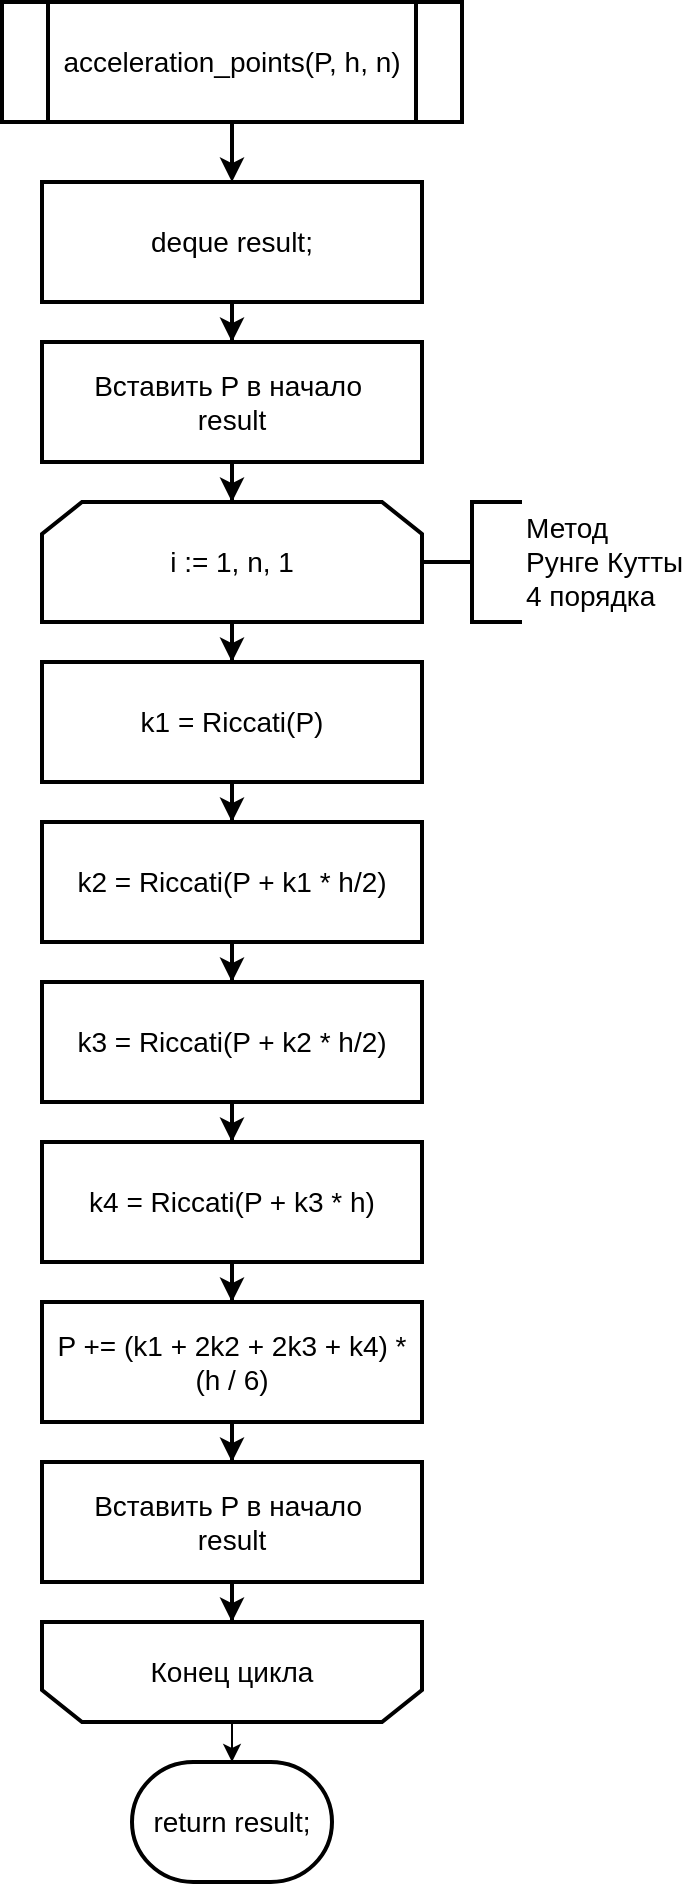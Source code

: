 <mxfile version="27.1.1">
  <diagram name="Page-1" id="oycMU7-oOQ0fOEFs9r8z">
    <mxGraphModel dx="2209" dy="1144" grid="1" gridSize="10" guides="1" tooltips="1" connect="1" arrows="1" fold="1" page="1" pageScale="1" pageWidth="827" pageHeight="1169" math="0" shadow="0">
      <root>
        <mxCell id="0" />
        <mxCell id="1" parent="0" />
        <mxCell id="S-psZh5E1U36ZEqR3rU4-3" style="edgeStyle=orthogonalEdgeStyle;rounded=0;orthogonalLoop=1;jettySize=auto;html=1;strokeWidth=2;fontSize=14;" parent="1" source="S-psZh5E1U36ZEqR3rU4-4" target="S-psZh5E1U36ZEqR3rU4-6" edge="1">
          <mxGeometry relative="1" as="geometry" />
        </mxCell>
        <mxCell id="S-psZh5E1U36ZEqR3rU4-4" value="acceleration_points(P, h, n)" style="shape=process;whiteSpace=wrap;html=1;backgroundOutline=1;fontSize=14;strokeWidth=2;" parent="1" vertex="1">
          <mxGeometry x="480" y="10" width="230" height="60" as="geometry" />
        </mxCell>
        <mxCell id="S-psZh5E1U36ZEqR3rU4-5" value="" style="edgeStyle=orthogonalEdgeStyle;rounded=0;orthogonalLoop=1;jettySize=auto;html=1;strokeWidth=2;fontSize=14;" parent="1" source="S-psZh5E1U36ZEqR3rU4-6" target="S-psZh5E1U36ZEqR3rU4-20" edge="1">
          <mxGeometry relative="1" as="geometry" />
        </mxCell>
        <mxCell id="S-psZh5E1U36ZEqR3rU4-6" value="deque result;" style="shape=label;html=1;strokeWidth=2;whiteSpace=wrap;rounded=0;arcSize=12;size=0.23;fontSize=14;" parent="1" vertex="1">
          <mxGeometry x="500" y="100" width="190" height="60" as="geometry" />
        </mxCell>
        <mxCell id="S-psZh5E1U36ZEqR3rU4-7" value="" style="edgeStyle=orthogonalEdgeStyle;rounded=0;orthogonalLoop=1;jettySize=auto;html=1;strokeWidth=2;fontSize=14;" parent="1" source="S-psZh5E1U36ZEqR3rU4-8" target="S-psZh5E1U36ZEqR3rU4-10" edge="1">
          <mxGeometry relative="1" as="geometry" />
        </mxCell>
        <mxCell id="S-psZh5E1U36ZEqR3rU4-8" value="k1 = Riccati(P)" style="shape=label;html=1;strokeWidth=2;whiteSpace=wrap;rounded=0;arcSize=12;size=0.23;fontSize=14;" parent="1" vertex="1">
          <mxGeometry x="500" y="340" width="190" height="60" as="geometry" />
        </mxCell>
        <mxCell id="S-psZh5E1U36ZEqR3rU4-9" value="" style="edgeStyle=orthogonalEdgeStyle;rounded=0;orthogonalLoop=1;jettySize=auto;html=1;strokeWidth=2;fontSize=14;" parent="1" source="S-psZh5E1U36ZEqR3rU4-10" target="S-psZh5E1U36ZEqR3rU4-12" edge="1">
          <mxGeometry relative="1" as="geometry" />
        </mxCell>
        <mxCell id="S-psZh5E1U36ZEqR3rU4-10" value="k2 = Riccati(P + k1 * h/2)" style="shape=label;html=1;strokeWidth=2;whiteSpace=wrap;rounded=0;arcSize=12;size=0.23;fontSize=14;" parent="1" vertex="1">
          <mxGeometry x="500" y="420" width="190" height="60" as="geometry" />
        </mxCell>
        <mxCell id="S-psZh5E1U36ZEqR3rU4-11" value="" style="edgeStyle=orthogonalEdgeStyle;rounded=0;orthogonalLoop=1;jettySize=auto;html=1;strokeWidth=2;fontSize=14;" parent="1" source="S-psZh5E1U36ZEqR3rU4-12" target="S-psZh5E1U36ZEqR3rU4-14" edge="1">
          <mxGeometry relative="1" as="geometry" />
        </mxCell>
        <mxCell id="S-psZh5E1U36ZEqR3rU4-12" value="k3 = Riccati(P + k2 * h/2)" style="shape=label;html=1;strokeWidth=2;whiteSpace=wrap;rounded=0;arcSize=12;size=0.23;fontSize=14;" parent="1" vertex="1">
          <mxGeometry x="500" y="500" width="190" height="60" as="geometry" />
        </mxCell>
        <mxCell id="S-psZh5E1U36ZEqR3rU4-13" value="" style="edgeStyle=orthogonalEdgeStyle;rounded=0;orthogonalLoop=1;jettySize=auto;html=1;strokeWidth=2;fontSize=14;" parent="1" source="S-psZh5E1U36ZEqR3rU4-14" target="S-psZh5E1U36ZEqR3rU4-16" edge="1">
          <mxGeometry relative="1" as="geometry" />
        </mxCell>
        <mxCell id="S-psZh5E1U36ZEqR3rU4-14" value="k4 = Riccati(P + k3 * h)" style="shape=label;html=1;strokeWidth=2;whiteSpace=wrap;rounded=0;arcSize=12;size=0.23;fontSize=14;" parent="1" vertex="1">
          <mxGeometry x="500" y="580" width="190" height="60" as="geometry" />
        </mxCell>
        <mxCell id="S-psZh5E1U36ZEqR3rU4-15" value="" style="edgeStyle=orthogonalEdgeStyle;rounded=0;orthogonalLoop=1;jettySize=auto;html=1;strokeWidth=2;fontSize=14;" parent="1" source="S-psZh5E1U36ZEqR3rU4-16" target="S-psZh5E1U36ZEqR3rU4-18" edge="1">
          <mxGeometry relative="1" as="geometry" />
        </mxCell>
        <mxCell id="S-psZh5E1U36ZEqR3rU4-16" value="P += (k1 + 2k2 + 2k3 + k4) * (h / 6)" style="shape=label;html=1;strokeWidth=2;whiteSpace=wrap;rounded=0;arcSize=12;size=0.23;fontSize=14;" parent="1" vertex="1">
          <mxGeometry x="500" y="660" width="190" height="60" as="geometry" />
        </mxCell>
        <mxCell id="S-psZh5E1U36ZEqR3rU4-17" style="edgeStyle=orthogonalEdgeStyle;rounded=0;orthogonalLoop=1;jettySize=auto;html=1;strokeWidth=2;fontSize=14;" parent="1" source="S-psZh5E1U36ZEqR3rU4-18" target="S-psZh5E1U36ZEqR3rU4-24" edge="1">
          <mxGeometry relative="1" as="geometry" />
        </mxCell>
        <mxCell id="S-psZh5E1U36ZEqR3rU4-18" value="&lt;div&gt;Вставить P в начало&amp;nbsp;&lt;/div&gt;&lt;div&gt;result&lt;/div&gt;" style="shape=label;html=1;strokeWidth=2;whiteSpace=wrap;rounded=0;arcSize=12;size=0.23;fontSize=14;" parent="1" vertex="1">
          <mxGeometry x="500" y="740" width="190" height="60" as="geometry" />
        </mxCell>
        <mxCell id="S-psZh5E1U36ZEqR3rU4-19" value="" style="edgeStyle=orthogonalEdgeStyle;rounded=0;orthogonalLoop=1;jettySize=auto;html=1;strokeWidth=2;fontSize=14;" parent="1" source="S-psZh5E1U36ZEqR3rU4-20" target="S-psZh5E1U36ZEqR3rU4-22" edge="1">
          <mxGeometry relative="1" as="geometry" />
        </mxCell>
        <mxCell id="S-psZh5E1U36ZEqR3rU4-20" value="&lt;div&gt;Вставить P в начало&amp;nbsp;&lt;/div&gt;&lt;div&gt;result&lt;/div&gt;" style="shape=label;html=1;strokeWidth=2;whiteSpace=wrap;rounded=0;arcSize=12;size=0.23;fontSize=14;" parent="1" vertex="1">
          <mxGeometry x="500" y="180" width="190" height="60" as="geometry" />
        </mxCell>
        <mxCell id="S-psZh5E1U36ZEqR3rU4-21" style="edgeStyle=orthogonalEdgeStyle;rounded=0;orthogonalLoop=1;jettySize=auto;html=1;strokeWidth=2;fontSize=14;" parent="1" source="S-psZh5E1U36ZEqR3rU4-22" target="S-psZh5E1U36ZEqR3rU4-8" edge="1">
          <mxGeometry relative="1" as="geometry" />
        </mxCell>
        <mxCell id="S-psZh5E1U36ZEqR3rU4-22" value="i := 1, n, 1" style="shape=loopLimit;whiteSpace=wrap;html=1;strokeWidth=2;fontSize=14;" parent="1" vertex="1">
          <mxGeometry x="500" y="260" width="190" height="60" as="geometry" />
        </mxCell>
        <mxCell id="S-psZh5E1U36ZEqR3rU4-23" style="edgeStyle=orthogonalEdgeStyle;rounded=0;orthogonalLoop=1;jettySize=auto;html=1;" parent="1" source="S-psZh5E1U36ZEqR3rU4-24" target="S-psZh5E1U36ZEqR3rU4-25" edge="1">
          <mxGeometry relative="1" as="geometry" />
        </mxCell>
        <mxCell id="S-psZh5E1U36ZEqR3rU4-24" value="Конец цикла" style="shape=loopLimit;html=1;strokeWidth=2;rotation=0;fontSize=14;horizontal=1;verticalAlign=middle;whiteSpace=wrap;flipV=1;" parent="1" vertex="1">
          <mxGeometry x="500" y="820" width="190" height="50" as="geometry" />
        </mxCell>
        <mxCell id="S-psZh5E1U36ZEqR3rU4-25" value="return result;" style="strokeWidth=2;html=1;shape=mxgraph.flowchart.terminator;whiteSpace=wrap;fontSize=14;" parent="1" vertex="1">
          <mxGeometry x="545" y="890" width="100" height="60" as="geometry" />
        </mxCell>
        <mxCell id="S-psZh5E1U36ZEqR3rU4-29" value="&lt;span style=&quot;font-size: 14px;&quot;&gt;Метод&lt;/span&gt;&lt;div&gt;&lt;span style=&quot;font-size: 14px;&quot;&gt;Рунге Кутты&amp;nbsp;&lt;/span&gt;&lt;/div&gt;&lt;div&gt;&lt;span style=&quot;font-size: 14px;&quot;&gt;4 порядка&lt;/span&gt;&lt;/div&gt;" style="strokeWidth=2;html=1;shape=mxgraph.flowchart.annotation_2;align=left;labelPosition=right;pointerEvents=1;" parent="1" vertex="1">
          <mxGeometry x="690" y="260" width="50" height="60" as="geometry" />
        </mxCell>
      </root>
    </mxGraphModel>
  </diagram>
</mxfile>
